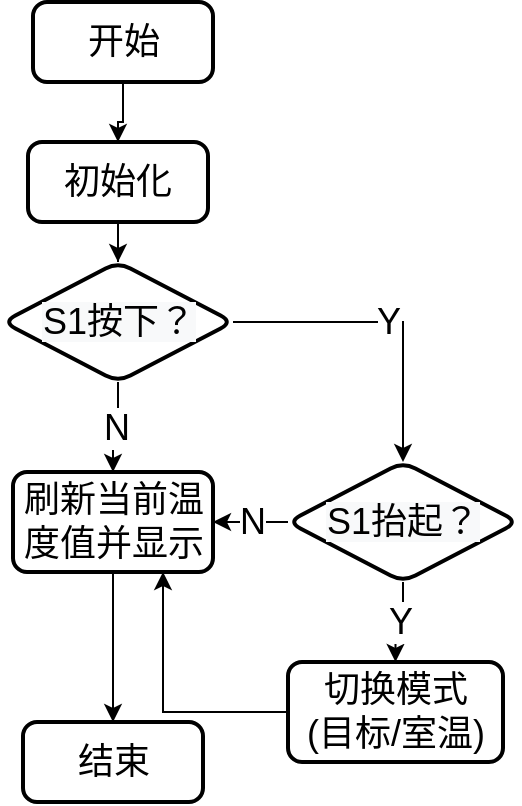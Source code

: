 <mxfile version="16.0.3" type="device"><diagram id="mCK8oDkUfV2q_Izpy-Eb" name="Page-1"><mxGraphModel dx="780" dy="1184" grid="1" gridSize="10" guides="1" tooltips="1" connect="1" arrows="1" fold="1" page="1" pageScale="1" pageWidth="827" pageHeight="1169" math="0" shadow="0"><root><mxCell id="0"/><mxCell id="1" parent="0"/><mxCell id="iLnF1hpcce38k9AKd_Oc-10" value="" style="edgeStyle=orthogonalEdgeStyle;rounded=0;orthogonalLoop=1;jettySize=auto;html=1;fontSize=18;" edge="1" parent="1" source="iLnF1hpcce38k9AKd_Oc-1" target="iLnF1hpcce38k9AKd_Oc-3"><mxGeometry relative="1" as="geometry"/></mxCell><mxCell id="iLnF1hpcce38k9AKd_Oc-1" value="&lt;font style=&quot;font-size: 18px&quot;&gt;开始&lt;/font&gt;" style="rounded=1;whiteSpace=wrap;html=1;absoluteArcSize=1;arcSize=14;strokeWidth=2;" vertex="1" parent="1"><mxGeometry x="212.5" y="140" width="90" height="40" as="geometry"/></mxCell><mxCell id="iLnF1hpcce38k9AKd_Oc-3" value="&lt;font style=&quot;font-size: 18px&quot;&gt;初始化&lt;/font&gt;&lt;span style=&quot;color: rgba(0 , 0 , 0 , 0) ; font-family: monospace ; font-size: 0px&quot;&gt;%3CmxGraphModel%3E%3Croot%3E%3CmxCell%20id%3D%220%22%2F%3E%3CmxCell%20id%3D%221%22%20parent%3D%220%22%2F%3E%3CmxCell%20id%3D%222%22%20value%3D%22%26lt%3Bfont%20style%3D%26quot%3Bfont-size%3A%2018px%26quot%3B%26gt%3B%E5%BC%80%E5%A7%8B%26lt%3B%2Ffont%26gt%3B%22%20style%3D%22rounded%3D1%3BwhiteSpace%3Dwrap%3Bhtml%3D1%3BabsoluteArcSize%3D1%3BarcSize%3D14%3BstrokeWidth%3D2%3B%22%20vertex%3D%221%22%20parent%3D%221%22%3E%3CmxGeometry%20x%3D%22210%22%20y%3D%22110%22%20width%3D%2290%22%20height%3D%2240%22%20as%3D%22geometry%22%2F%3E%3C%2FmxCell%3E%3C%2Froot%3E%3C%2FmxGraphModel%3E&lt;/span&gt;" style="rounded=1;whiteSpace=wrap;html=1;absoluteArcSize=1;arcSize=14;strokeWidth=2;" vertex="1" parent="1"><mxGeometry x="210" y="210" width="90" height="40" as="geometry"/></mxCell><mxCell id="iLnF1hpcce38k9AKd_Oc-7" value="" style="edgeStyle=orthogonalEdgeStyle;rounded=0;orthogonalLoop=1;jettySize=auto;html=1;fontSize=18;" edge="1" parent="1" source="iLnF1hpcce38k9AKd_Oc-3" target="iLnF1hpcce38k9AKd_Oc-6"><mxGeometry relative="1" as="geometry"><mxPoint x="265" y="320" as="sourcePoint"/></mxGeometry></mxCell><mxCell id="iLnF1hpcce38k9AKd_Oc-9" value="Y" style="edgeStyle=orthogonalEdgeStyle;rounded=0;orthogonalLoop=1;jettySize=auto;html=1;fontSize=18;" edge="1" parent="1" source="iLnF1hpcce38k9AKd_Oc-6" target="iLnF1hpcce38k9AKd_Oc-8"><mxGeometry relative="1" as="geometry"/></mxCell><mxCell id="iLnF1hpcce38k9AKd_Oc-12" value="N" style="edgeStyle=orthogonalEdgeStyle;rounded=0;orthogonalLoop=1;jettySize=auto;html=1;fontSize=18;" edge="1" parent="1" source="iLnF1hpcce38k9AKd_Oc-6" target="iLnF1hpcce38k9AKd_Oc-11"><mxGeometry relative="1" as="geometry"/></mxCell><mxCell id="iLnF1hpcce38k9AKd_Oc-6" value="&lt;span style=&quot;color: rgb(0 , 0 , 0) ; font-family: &amp;#34;helvetica&amp;#34; ; font-size: 18px ; font-style: normal ; font-weight: 400 ; letter-spacing: normal ; text-align: center ; text-indent: 0px ; text-transform: none ; word-spacing: 0px ; background-color: rgb(248 , 249 , 250) ; display: inline ; float: none&quot;&gt;S1按下？&lt;/span&gt;" style="rhombus;whiteSpace=wrap;html=1;rounded=1;arcSize=14;strokeWidth=2;" vertex="1" parent="1"><mxGeometry x="197.5" y="270" width="115" height="60" as="geometry"/></mxCell><mxCell id="iLnF1hpcce38k9AKd_Oc-13" value="N" style="edgeStyle=orthogonalEdgeStyle;rounded=0;orthogonalLoop=1;jettySize=auto;html=1;fontSize=18;" edge="1" parent="1" source="iLnF1hpcce38k9AKd_Oc-8" target="iLnF1hpcce38k9AKd_Oc-11"><mxGeometry relative="1" as="geometry"/></mxCell><mxCell id="iLnF1hpcce38k9AKd_Oc-17" value="Y" style="edgeStyle=orthogonalEdgeStyle;rounded=0;orthogonalLoop=1;jettySize=auto;html=1;fontSize=18;" edge="1" parent="1" source="iLnF1hpcce38k9AKd_Oc-8" target="iLnF1hpcce38k9AKd_Oc-16"><mxGeometry relative="1" as="geometry"/></mxCell><mxCell id="iLnF1hpcce38k9AKd_Oc-8" value="&lt;span style=&quot;color: rgb(0 , 0 , 0) ; font-family: &amp;#34;helvetica&amp;#34; ; font-size: 18px ; font-style: normal ; font-weight: 400 ; letter-spacing: normal ; text-align: center ; text-indent: 0px ; text-transform: none ; word-spacing: 0px ; background-color: rgb(248 , 249 , 250) ; display: inline ; float: none&quot;&gt;S1抬起？&lt;/span&gt;" style="rhombus;whiteSpace=wrap;html=1;rounded=1;arcSize=14;strokeWidth=2;" vertex="1" parent="1"><mxGeometry x="340" y="370" width="115" height="60" as="geometry"/></mxCell><mxCell id="iLnF1hpcce38k9AKd_Oc-20" value="" style="edgeStyle=orthogonalEdgeStyle;rounded=0;orthogonalLoop=1;jettySize=auto;html=1;fontSize=18;" edge="1" parent="1" source="iLnF1hpcce38k9AKd_Oc-11" target="iLnF1hpcce38k9AKd_Oc-19"><mxGeometry relative="1" as="geometry"/></mxCell><mxCell id="iLnF1hpcce38k9AKd_Oc-11" value="&lt;font style=&quot;font-size: 18px&quot;&gt;刷新当前温度值并显示&lt;/font&gt;" style="rounded=1;whiteSpace=wrap;html=1;absoluteArcSize=1;arcSize=14;strokeWidth=2;" vertex="1" parent="1"><mxGeometry x="202.5" y="375" width="100" height="50" as="geometry"/></mxCell><mxCell id="iLnF1hpcce38k9AKd_Oc-18" style="edgeStyle=orthogonalEdgeStyle;rounded=0;orthogonalLoop=1;jettySize=auto;html=1;entryX=0.75;entryY=1;entryDx=0;entryDy=0;fontSize=18;" edge="1" parent="1" source="iLnF1hpcce38k9AKd_Oc-16" target="iLnF1hpcce38k9AKd_Oc-11"><mxGeometry relative="1" as="geometry"/></mxCell><mxCell id="iLnF1hpcce38k9AKd_Oc-16" value="&lt;span style=&quot;font-size: 18px&quot;&gt;切换模式&lt;br&gt;(目标/室温)&lt;br&gt;&lt;/span&gt;" style="rounded=1;whiteSpace=wrap;html=1;absoluteArcSize=1;arcSize=14;strokeWidth=2;" vertex="1" parent="1"><mxGeometry x="340" y="470" width="107.5" height="50" as="geometry"/></mxCell><mxCell id="iLnF1hpcce38k9AKd_Oc-19" value="&lt;font style=&quot;font-size: 18px&quot;&gt;结束&lt;/font&gt;" style="rounded=1;whiteSpace=wrap;html=1;absoluteArcSize=1;arcSize=14;strokeWidth=2;" vertex="1" parent="1"><mxGeometry x="207.5" y="500" width="90" height="40" as="geometry"/></mxCell></root></mxGraphModel></diagram></mxfile>